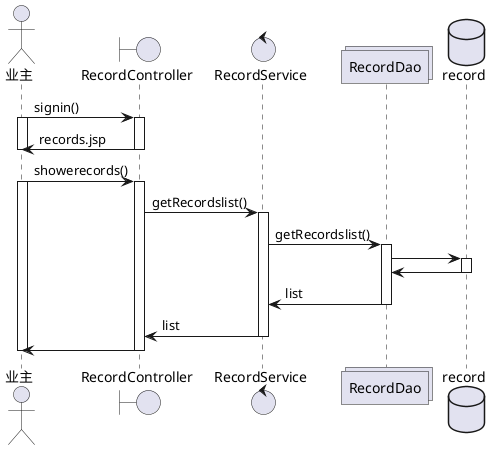 @startuml
actor 业主
boundary RecordController
control RecordService
collections RecordDao
database record
业主->RecordController:signin()
activate 业主
activate RecordController
RecordController->业主:records.jsp
deactivate RecordController
deactivate 业主
业主->RecordController:showerecords()
activate 业主
activate RecordController
RecordController->RecordService:getRecordslist()
activate RecordService
RecordService->RecordDao:getRecordslist()
activate RecordDao
RecordDao->record
activate record
record->RecordDao
deactivate record
RecordDao->RecordService:list
deactivate RecordDao
RecordService->RecordController:list
deactivate RecordService
RecordController->业主
deactivate RecordController
deactivate 业主
@enduml